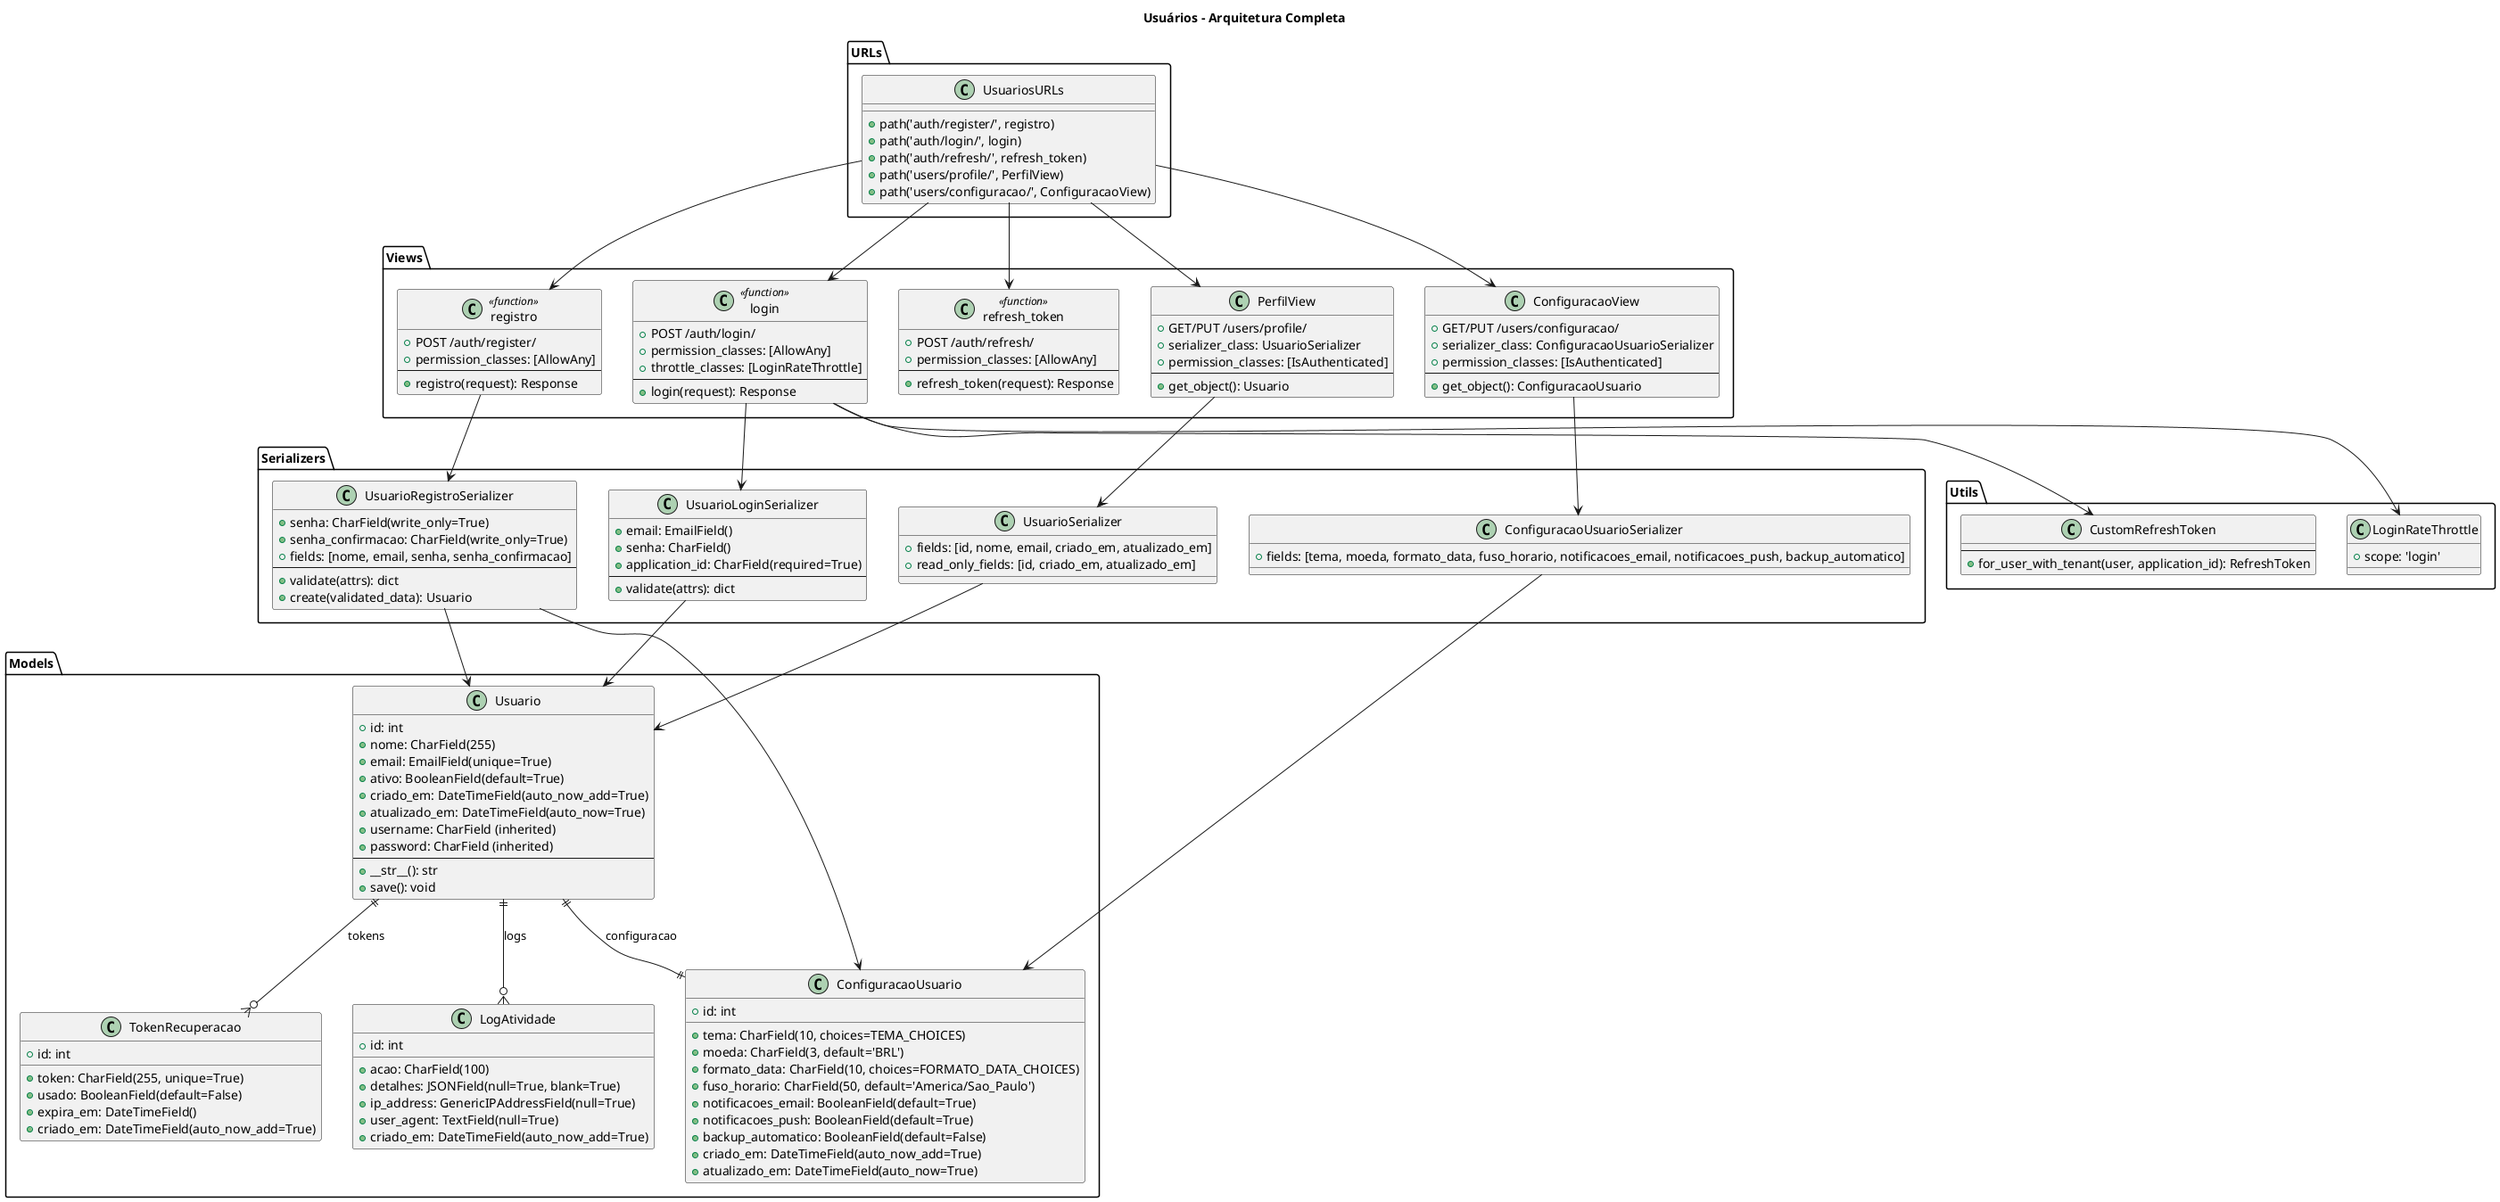 @startuml usuarios_complete
!define DIRECTION left to right direction
title Usuários - Arquitetura Completa

package "URLs" {
  class UsuariosURLs {
    +path('auth/register/', registro)
    +path('auth/login/', login)
    +path('auth/refresh/', refresh_token)
    +path('users/profile/', PerfilView)
    +path('users/configuracao/', ConfiguracaoView)
  }
}

package "Views" {
  class "registro" <<function>> {
    +POST /auth/register/
    +permission_classes: [AllowAny]
    --
    +registro(request): Response
  }
  
  class "login" <<function>> {
    +POST /auth/login/
    +permission_classes: [AllowAny]
    +throttle_classes: [LoginRateThrottle]
    --
    +login(request): Response
  }
  
  class "refresh_token" <<function>> {
    +POST /auth/refresh/
    +permission_classes: [AllowAny]
    --
    +refresh_token(request): Response
  }
  
  class PerfilView {
    +GET/PUT /users/profile/
    +serializer_class: UsuarioSerializer
    +permission_classes: [IsAuthenticated]
    --
    +get_object(): Usuario
  }
  
  class ConfiguracaoView {
    +GET/PUT /users/configuracao/
    +serializer_class: ConfiguracaoUsuarioSerializer
    +permission_classes: [IsAuthenticated]
    --
    +get_object(): ConfiguracaoUsuario
  }
}

package "Serializers" {
  class UsuarioRegistroSerializer {
    +senha: CharField(write_only=True)
    +senha_confirmacao: CharField(write_only=True)
    +fields: [nome, email, senha, senha_confirmacao]
    --
    +validate(attrs): dict
    +create(validated_data): Usuario
  }
  
  class UsuarioLoginSerializer {
    +email: EmailField()
    +senha: CharField()
    +application_id: CharField(required=True)
    --
    +validate(attrs): dict
  }
  
  class UsuarioSerializer {
    +fields: [id, nome, email, criado_em, atualizado_em]
    +read_only_fields: [id, criado_em, atualizado_em]
  }
  
  class ConfiguracaoUsuarioSerializer {
    +fields: [tema, moeda, formato_data, fuso_horario, notificacoes_email, notificacoes_push, backup_automatico]
  }
}

package "Models" {
  class Usuario {
    +id: int
    +nome: CharField(255)
    +email: EmailField(unique=True)
    +ativo: BooleanField(default=True)
    +criado_em: DateTimeField(auto_now_add=True)
    +atualizado_em: DateTimeField(auto_now=True)
    +username: CharField (inherited)
    +password: CharField (inherited)
    --
    +__str__(): str
    +save(): void
  }
  
  class ConfiguracaoUsuario {
    +id: int
    +tema: CharField(10, choices=TEMA_CHOICES)
    +moeda: CharField(3, default='BRL')
    +formato_data: CharField(10, choices=FORMATO_DATA_CHOICES)
    +fuso_horario: CharField(50, default='America/Sao_Paulo')
    +notificacoes_email: BooleanField(default=True)
    +notificacoes_push: BooleanField(default=True)
    +backup_automatico: BooleanField(default=False)
    +criado_em: DateTimeField(auto_now_add=True)
    +atualizado_em: DateTimeField(auto_now=True)
  }
  
  class TokenRecuperacao {
    +id: int
    +token: CharField(255, unique=True)
    +usado: BooleanField(default=False)
    +expira_em: DateTimeField()
    +criado_em: DateTimeField(auto_now_add=True)
  }
  
  class LogAtividade {
    +id: int
    +acao: CharField(100)
    +detalhes: JSONField(null=True, blank=True)
    +ip_address: GenericIPAddressField(null=True)
    +user_agent: TextField(null=True)
    +criado_em: DateTimeField(auto_now_add=True)
  }
}

package "Utils" {
  class CustomRefreshToken {
    --
    +for_user_with_tenant(user, application_id): RefreshToken
  }
  
  class LoginRateThrottle {
    +scope: 'login'
  }
}

' Relacionamentos URLs -> Views
UsuariosURLs --> registro
UsuariosURLs --> login
UsuariosURLs --> refresh_token
UsuariosURLs --> PerfilView
UsuariosURLs --> ConfiguracaoView

' Relacionamentos Views -> Serializers
registro --> UsuarioRegistroSerializer
login --> UsuarioLoginSerializer
PerfilView --> UsuarioSerializer
ConfiguracaoView --> ConfiguracaoUsuarioSerializer

' Relacionamentos Views -> Utils
login --> CustomRefreshToken
login --> LoginRateThrottle

' Relacionamentos Serializers -> Models
UsuarioRegistroSerializer --> Usuario
UsuarioRegistroSerializer --> ConfiguracaoUsuario
UsuarioLoginSerializer --> Usuario
UsuarioSerializer --> Usuario
ConfiguracaoUsuarioSerializer --> ConfiguracaoUsuario

' Relacionamentos entre Models
Usuario ||--|| ConfiguracaoUsuario : configuracao
Usuario ||--o{ TokenRecuperacao : tokens
Usuario ||--o{ LogAtividade : logs
@enduml
